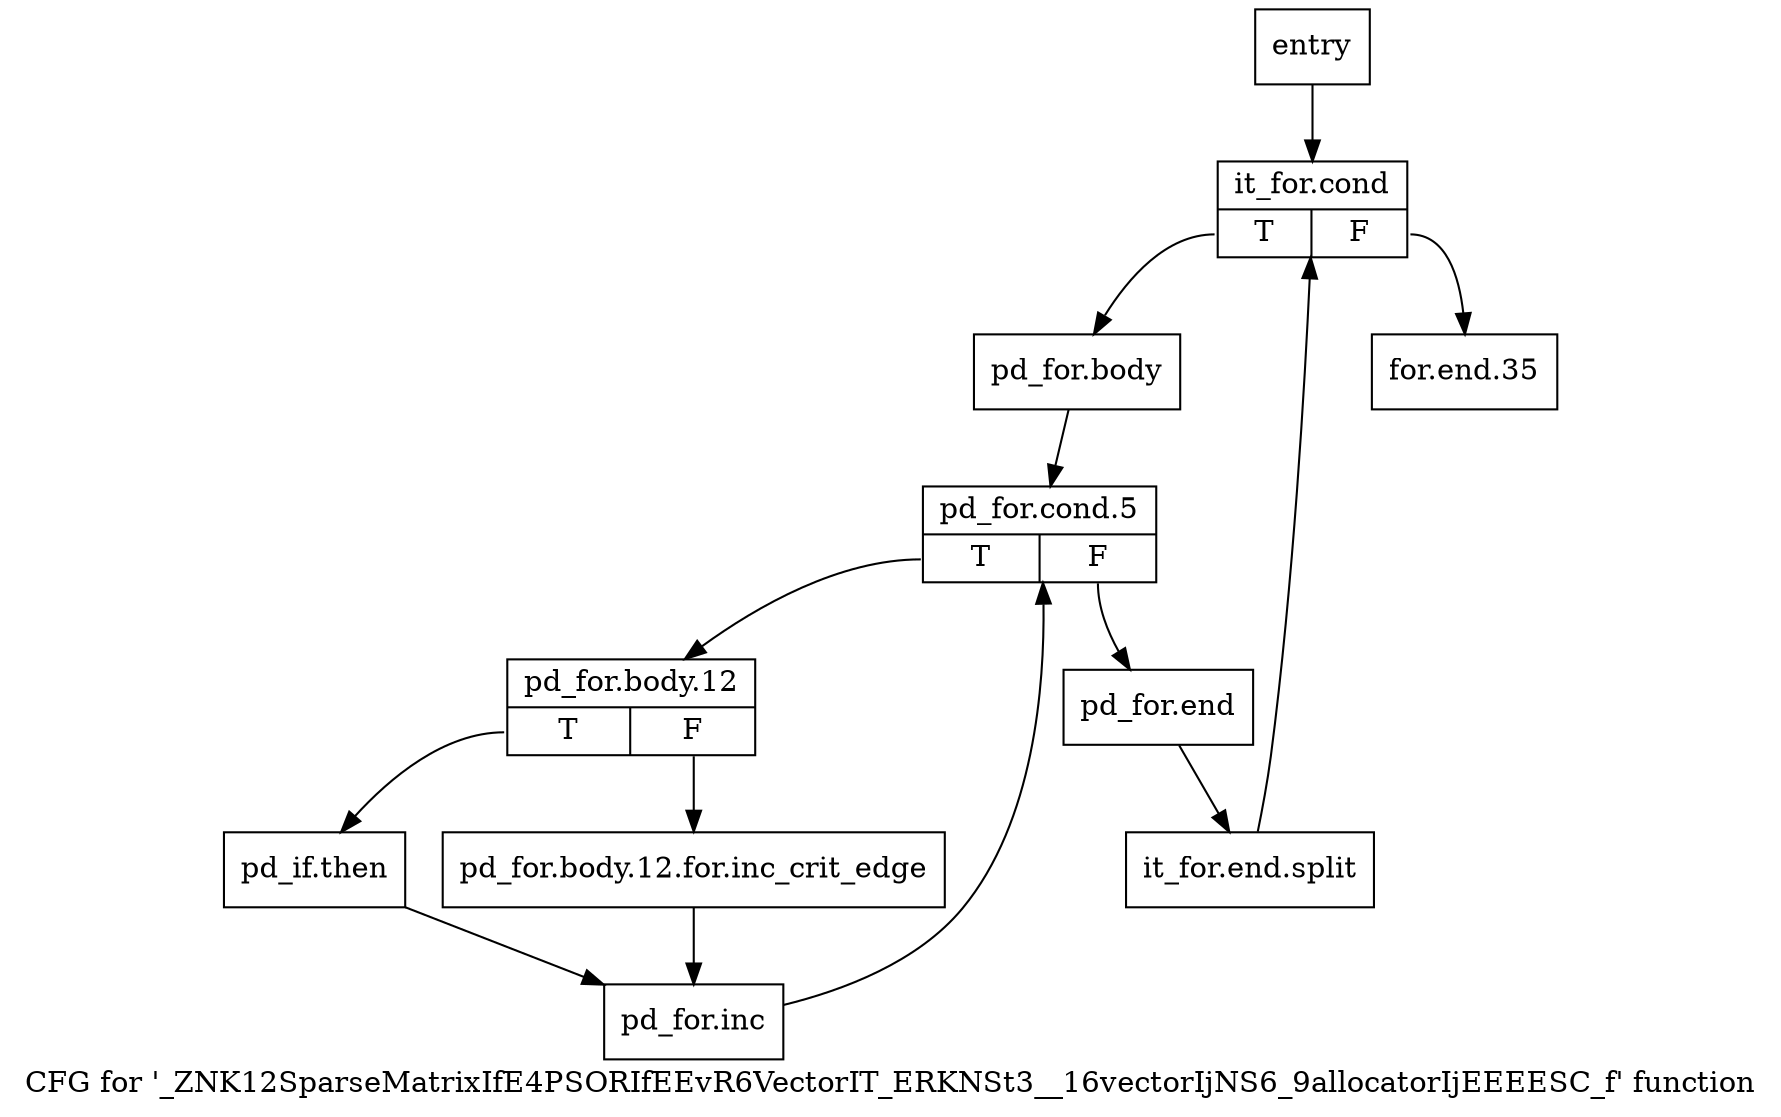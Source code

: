 digraph "CFG for '_ZNK12SparseMatrixIfE4PSORIfEEvR6VectorIT_ERKNSt3__16vectorIjNS6_9allocatorIjEEEESC_f' function" {
	label="CFG for '_ZNK12SparseMatrixIfE4PSORIfEEvR6VectorIT_ERKNSt3__16vectorIjNS6_9allocatorIjEEEESC_f' function";

	Node0x722b850 [shape=record,label="{entry}"];
	Node0x722b850 -> Node0x722b8a0;
	Node0x722b8a0 [shape=record,label="{it_for.cond|{<s0>T|<s1>F}}"];
	Node0x722b8a0:s0 -> Node0x722b8f0;
	Node0x722b8a0:s1 -> Node0x722bb20;
	Node0x722b8f0 [shape=record,label="{pd_for.body}"];
	Node0x722b8f0 -> Node0x722b940;
	Node0x722b940 [shape=record,label="{pd_for.cond.5|{<s0>T|<s1>F}}"];
	Node0x722b940:s0 -> Node0x722b990;
	Node0x722b940:s1 -> Node0x722bad0;
	Node0x722b990 [shape=record,label="{pd_for.body.12|{<s0>T|<s1>F}}"];
	Node0x722b990:s0 -> Node0x722ba30;
	Node0x722b990:s1 -> Node0x722b9e0;
	Node0x722b9e0 [shape=record,label="{pd_for.body.12.for.inc_crit_edge}"];
	Node0x722b9e0 -> Node0x722ba80;
	Node0x722ba30 [shape=record,label="{pd_if.then}"];
	Node0x722ba30 -> Node0x722ba80;
	Node0x722ba80 [shape=record,label="{pd_for.inc}"];
	Node0x722ba80 -> Node0x722b940;
	Node0x722bad0 [shape=record,label="{pd_for.end}"];
	Node0x722bad0 -> Node0xb1ea8c0;
	Node0xb1ea8c0 [shape=record,label="{it_for.end.split}"];
	Node0xb1ea8c0 -> Node0x722b8a0;
	Node0x722bb20 [shape=record,label="{for.end.35}"];
}
